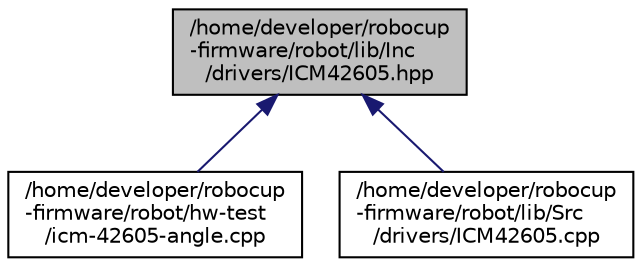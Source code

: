 digraph "/home/developer/robocup-firmware/robot/lib/Inc/drivers/ICM42605.hpp"
{
  edge [fontname="Helvetica",fontsize="10",labelfontname="Helvetica",labelfontsize="10"];
  node [fontname="Helvetica",fontsize="10",shape=record];
  Node10 [label="/home/developer/robocup\l-firmware/robot/lib/Inc\l/drivers/ICM42605.hpp",height=0.2,width=0.4,color="black", fillcolor="grey75", style="filled", fontcolor="black"];
  Node10 -> Node11 [dir="back",color="midnightblue",fontsize="10",style="solid",fontname="Helvetica"];
  Node11 [label="/home/developer/robocup\l-firmware/robot/hw-test\l/icm-42605-angle.cpp",height=0.2,width=0.4,color="black", fillcolor="white", style="filled",URL="$icm-42605-angle_8cpp.html"];
  Node10 -> Node12 [dir="back",color="midnightblue",fontsize="10",style="solid",fontname="Helvetica"];
  Node12 [label="/home/developer/robocup\l-firmware/robot/lib/Src\l/drivers/ICM42605.cpp",height=0.2,width=0.4,color="black", fillcolor="white", style="filled",URL="$_i_c_m42605_8cpp.html"];
}
